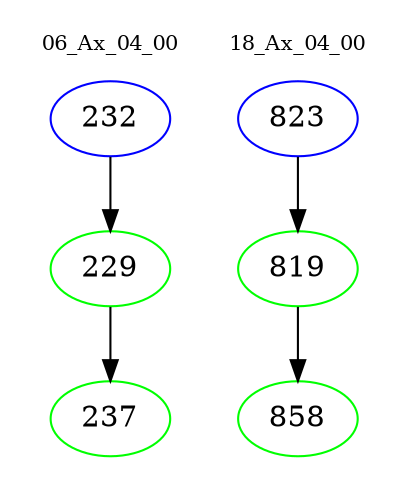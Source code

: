 digraph{
subgraph cluster_0 {
color = white
label = "06_Ax_04_00";
fontsize=10;
T0_232 [label="232", color="blue"]
T0_232 -> T0_229 [color="black"]
T0_229 [label="229", color="green"]
T0_229 -> T0_237 [color="black"]
T0_237 [label="237", color="green"]
}
subgraph cluster_1 {
color = white
label = "18_Ax_04_00";
fontsize=10;
T1_823 [label="823", color="blue"]
T1_823 -> T1_819 [color="black"]
T1_819 [label="819", color="green"]
T1_819 -> T1_858 [color="black"]
T1_858 [label="858", color="green"]
}
}
